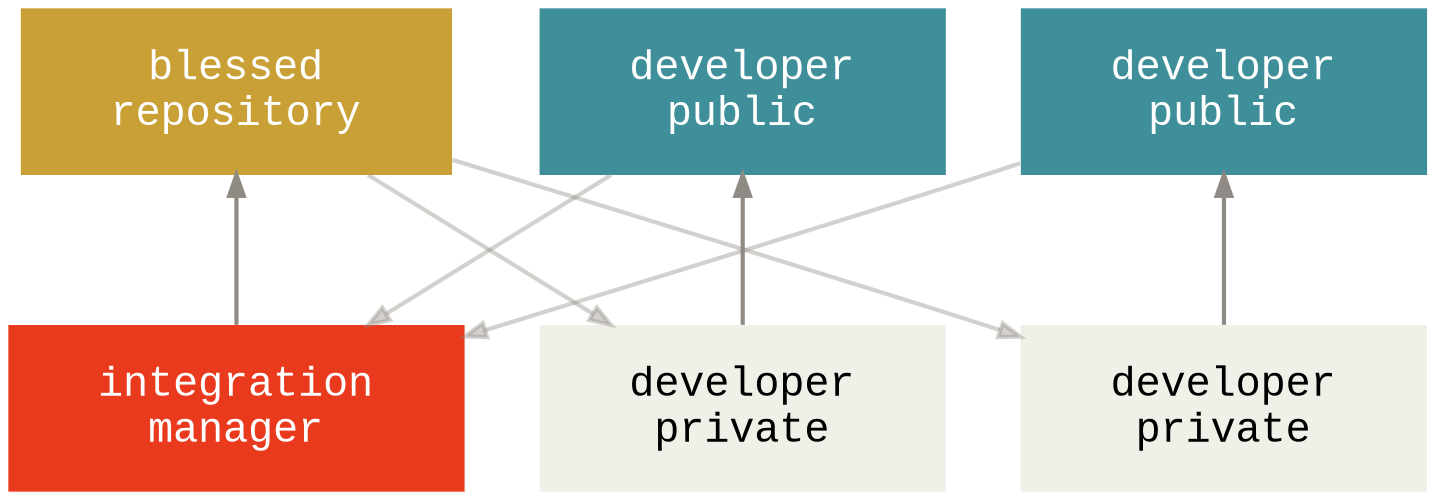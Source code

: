 graph Git {
  bgcolor="transparent"

  ranksep=1
  nodesep=.5

  edge [color="#8f8a83"
        dir="back"
        penwidth=2]
  node [shape=box
        style="filled"
        fillcolor="#e93a1d"
        fontname="Menlo, Monaco, Consolas, Lucida Console, Courier New, monospace"
        fontsize=20
        fontcolor="#ffffff"
        margin=".6,.25"
        width=2.1
        penwidth=0]

  blessed [fillcolor="#c8a036"
           label="blessed\nrepository"]

  manager [fillcolor="#e93a1d"
           label="integration\nmanager"]

  node [fillcolor="#3e8f99"]
  devpub1 [label="developer\npublic"]
  devpub2 [label="developer\npublic"]

  node [fillcolor="#f0efe8"
        fontcolor="#000000"]
  devpriv1 [label="developer\nprivate"]
  devpriv2 [label="developer\nprivate"]

  blessed -- manager
  devpub1 -- devpriv1
  devpub2 -- devpriv2

  edge [color="#8f8a8364"
        constraint=false]
  devpriv1 -- blessed
  devpriv2 -- blessed
  manager -- devpub1
  manager -- devpub2
}
